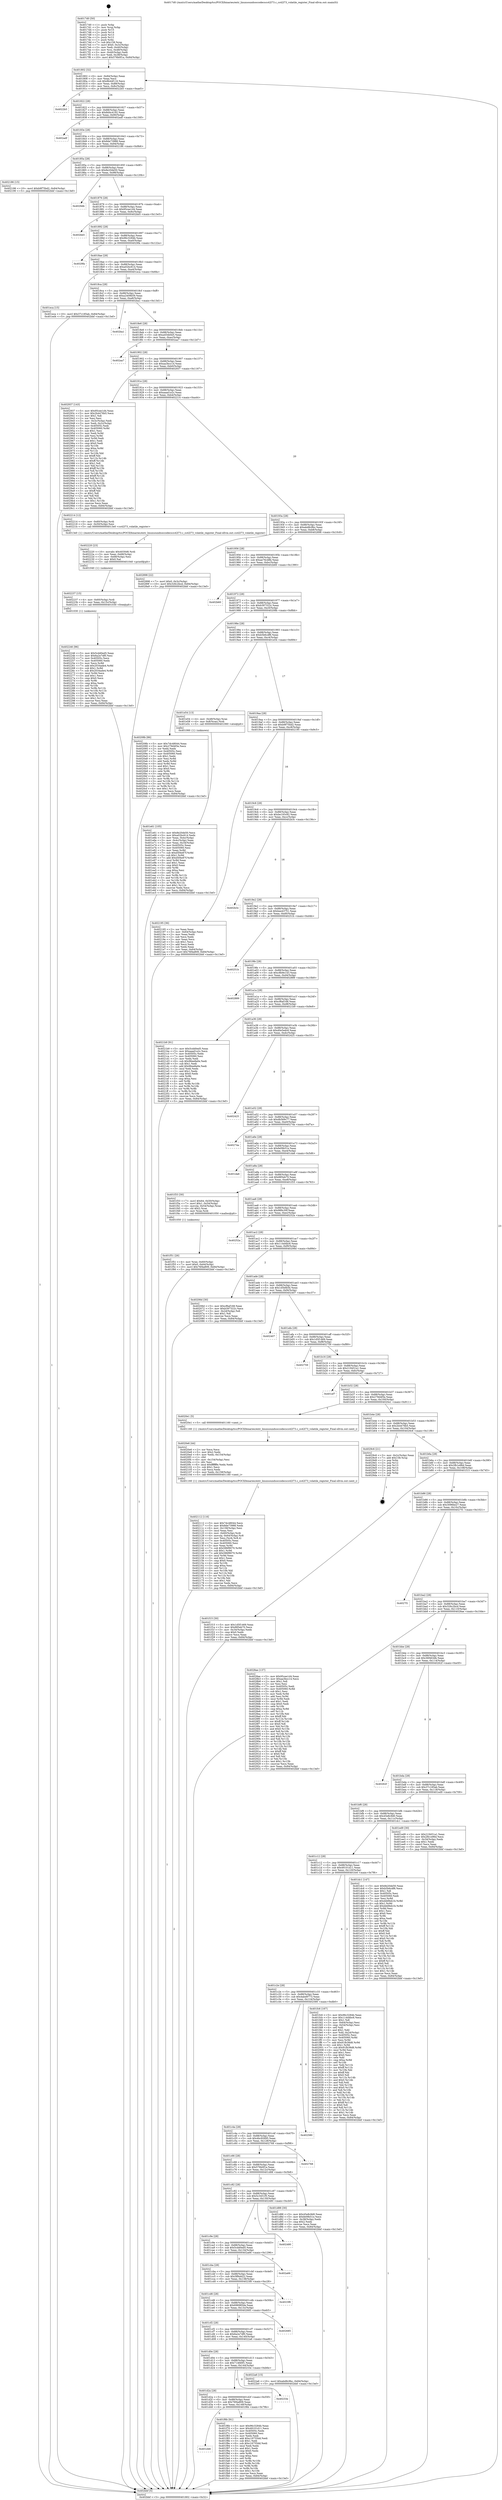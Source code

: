 digraph "0x4017d0" {
  label = "0x4017d0 (/mnt/c/Users/mathe/Desktop/tcc/POCII/binaries/extr_linuxsoundsoccodecscs42l73.c_cs42l73_volatile_register_Final-ollvm.out::main(0))"
  labelloc = "t"
  node[shape=record]

  Entry [label="",width=0.3,height=0.3,shape=circle,fillcolor=black,style=filled]
  "0x401802" [label="{
     0x401802 [32]\l
     | [instrs]\l
     &nbsp;&nbsp;0x401802 \<+6\>: mov -0x84(%rbp),%eax\l
     &nbsp;&nbsp;0x401808 \<+2\>: mov %eax,%ecx\l
     &nbsp;&nbsp;0x40180a \<+6\>: sub $0x8b44f116,%ecx\l
     &nbsp;&nbsp;0x401810 \<+6\>: mov %eax,-0x88(%rbp)\l
     &nbsp;&nbsp;0x401816 \<+6\>: mov %ecx,-0x8c(%rbp)\l
     &nbsp;&nbsp;0x40181c \<+6\>: je 00000000004022b5 \<main+0xae5\>\l
  }"]
  "0x4022b5" [label="{
     0x4022b5\l
  }", style=dashed]
  "0x401822" [label="{
     0x401822 [28]\l
     | [instrs]\l
     &nbsp;&nbsp;0x401822 \<+5\>: jmp 0000000000401827 \<main+0x57\>\l
     &nbsp;&nbsp;0x401827 \<+6\>: mov -0x88(%rbp),%eax\l
     &nbsp;&nbsp;0x40182d \<+5\>: sub $0x8d4c4192,%eax\l
     &nbsp;&nbsp;0x401832 \<+6\>: mov %eax,-0x90(%rbp)\l
     &nbsp;&nbsp;0x401838 \<+6\>: je 0000000000402adf \<main+0x130f\>\l
  }"]
  Exit [label="",width=0.3,height=0.3,shape=circle,fillcolor=black,style=filled,peripheries=2]
  "0x402adf" [label="{
     0x402adf\l
  }", style=dashed]
  "0x40183e" [label="{
     0x40183e [28]\l
     | [instrs]\l
     &nbsp;&nbsp;0x40183e \<+5\>: jmp 0000000000401843 \<main+0x73\>\l
     &nbsp;&nbsp;0x401843 \<+6\>: mov -0x88(%rbp),%eax\l
     &nbsp;&nbsp;0x401849 \<+5\>: sub $0x8de73988,%eax\l
     &nbsp;&nbsp;0x40184e \<+6\>: mov %eax,-0x94(%rbp)\l
     &nbsp;&nbsp;0x401854 \<+6\>: je 0000000000402186 \<main+0x9b6\>\l
  }"]
  "0x402246" [label="{
     0x402246 [96]\l
     | [instrs]\l
     &nbsp;&nbsp;0x402246 \<+5\>: mov $0x5cdd0ed5,%eax\l
     &nbsp;&nbsp;0x40224b \<+5\>: mov $0x6a2e7df0,%esi\l
     &nbsp;&nbsp;0x402250 \<+7\>: mov 0x40505c,%ecx\l
     &nbsp;&nbsp;0x402257 \<+7\>: mov 0x405060,%edx\l
     &nbsp;&nbsp;0x40225e \<+3\>: mov %ecx,%r8d\l
     &nbsp;&nbsp;0x402261 \<+7\>: add $0x2034ade4,%r8d\l
     &nbsp;&nbsp;0x402268 \<+4\>: sub $0x1,%r8d\l
     &nbsp;&nbsp;0x40226c \<+7\>: sub $0x2034ade4,%r8d\l
     &nbsp;&nbsp;0x402273 \<+4\>: imul %r8d,%ecx\l
     &nbsp;&nbsp;0x402277 \<+3\>: and $0x1,%ecx\l
     &nbsp;&nbsp;0x40227a \<+3\>: cmp $0x0,%ecx\l
     &nbsp;&nbsp;0x40227d \<+4\>: sete %r9b\l
     &nbsp;&nbsp;0x402281 \<+3\>: cmp $0xa,%edx\l
     &nbsp;&nbsp;0x402284 \<+4\>: setl %r10b\l
     &nbsp;&nbsp;0x402288 \<+3\>: mov %r9b,%r11b\l
     &nbsp;&nbsp;0x40228b \<+3\>: and %r10b,%r11b\l
     &nbsp;&nbsp;0x40228e \<+3\>: xor %r10b,%r9b\l
     &nbsp;&nbsp;0x402291 \<+3\>: or %r9b,%r11b\l
     &nbsp;&nbsp;0x402294 \<+4\>: test $0x1,%r11b\l
     &nbsp;&nbsp;0x402298 \<+3\>: cmovne %esi,%eax\l
     &nbsp;&nbsp;0x40229b \<+6\>: mov %eax,-0x84(%rbp)\l
     &nbsp;&nbsp;0x4022a1 \<+5\>: jmp 0000000000402bbf \<main+0x13ef\>\l
  }"]
  "0x402186" [label="{
     0x402186 [15]\l
     | [instrs]\l
     &nbsp;&nbsp;0x402186 \<+10\>: movl $0xb9f75bd2,-0x84(%rbp)\l
     &nbsp;&nbsp;0x402190 \<+5\>: jmp 0000000000402bbf \<main+0x13ef\>\l
  }"]
  "0x40185a" [label="{
     0x40185a [28]\l
     | [instrs]\l
     &nbsp;&nbsp;0x40185a \<+5\>: jmp 000000000040185f \<main+0x8f\>\l
     &nbsp;&nbsp;0x40185f \<+6\>: mov -0x88(%rbp),%eax\l
     &nbsp;&nbsp;0x401865 \<+5\>: sub $0x8e20de50,%eax\l
     &nbsp;&nbsp;0x40186a \<+6\>: mov %eax,-0x98(%rbp)\l
     &nbsp;&nbsp;0x401870 \<+6\>: je 00000000004029db \<main+0x120b\>\l
  }"]
  "0x402237" [label="{
     0x402237 [15]\l
     | [instrs]\l
     &nbsp;&nbsp;0x402237 \<+4\>: mov -0x60(%rbp),%rdi\l
     &nbsp;&nbsp;0x40223b \<+6\>: mov %eax,-0x15c(%rbp)\l
     &nbsp;&nbsp;0x402241 \<+5\>: call 0000000000401030 \<free@plt\>\l
     | [calls]\l
     &nbsp;&nbsp;0x401030 \{1\} (unknown)\l
  }"]
  "0x4029db" [label="{
     0x4029db\l
  }", style=dashed]
  "0x401876" [label="{
     0x401876 [28]\l
     | [instrs]\l
     &nbsp;&nbsp;0x401876 \<+5\>: jmp 000000000040187b \<main+0xab\>\l
     &nbsp;&nbsp;0x40187b \<+6\>: mov -0x88(%rbp),%eax\l
     &nbsp;&nbsp;0x401881 \<+5\>: sub $0x95cee1d4,%eax\l
     &nbsp;&nbsp;0x401886 \<+6\>: mov %eax,-0x9c(%rbp)\l
     &nbsp;&nbsp;0x40188c \<+6\>: je 0000000000402bb5 \<main+0x13e5\>\l
  }"]
  "0x402220" [label="{
     0x402220 [23]\l
     | [instrs]\l
     &nbsp;&nbsp;0x402220 \<+10\>: movabs $0x4030d6,%rdi\l
     &nbsp;&nbsp;0x40222a \<+3\>: mov %eax,-0x68(%rbp)\l
     &nbsp;&nbsp;0x40222d \<+3\>: mov -0x68(%rbp),%esi\l
     &nbsp;&nbsp;0x402230 \<+2\>: mov $0x0,%al\l
     &nbsp;&nbsp;0x402232 \<+5\>: call 0000000000401040 \<printf@plt\>\l
     | [calls]\l
     &nbsp;&nbsp;0x401040 \{1\} (unknown)\l
  }"]
  "0x402bb5" [label="{
     0x402bb5\l
  }", style=dashed]
  "0x401892" [label="{
     0x401892 [28]\l
     | [instrs]\l
     &nbsp;&nbsp;0x401892 \<+5\>: jmp 0000000000401897 \<main+0xc7\>\l
     &nbsp;&nbsp;0x401897 \<+6\>: mov -0x88(%rbp),%eax\l
     &nbsp;&nbsp;0x40189d \<+5\>: sub $0x96c3284b,%eax\l
     &nbsp;&nbsp;0x4018a2 \<+6\>: mov %eax,-0xa0(%rbp)\l
     &nbsp;&nbsp;0x4018a8 \<+6\>: je 00000000004029fa \<main+0x122a\>\l
  }"]
  "0x402112" [label="{
     0x402112 [116]\l
     | [instrs]\l
     &nbsp;&nbsp;0x402112 \<+5\>: mov $0x7dc48044,%ecx\l
     &nbsp;&nbsp;0x402117 \<+5\>: mov $0x8de73988,%edx\l
     &nbsp;&nbsp;0x40211c \<+6\>: mov -0x158(%rbp),%esi\l
     &nbsp;&nbsp;0x402122 \<+3\>: imul %eax,%esi\l
     &nbsp;&nbsp;0x402125 \<+4\>: mov -0x60(%rbp),%rdi\l
     &nbsp;&nbsp;0x402129 \<+4\>: movslq -0x64(%rbp),%r8\l
     &nbsp;&nbsp;0x40212d \<+4\>: mov %esi,(%rdi,%r8,4)\l
     &nbsp;&nbsp;0x402131 \<+7\>: mov 0x40505c,%eax\l
     &nbsp;&nbsp;0x402138 \<+7\>: mov 0x405060,%esi\l
     &nbsp;&nbsp;0x40213f \<+3\>: mov %eax,%r9d\l
     &nbsp;&nbsp;0x402142 \<+7\>: sub $0x586f9070,%r9d\l
     &nbsp;&nbsp;0x402149 \<+4\>: sub $0x1,%r9d\l
     &nbsp;&nbsp;0x40214d \<+7\>: add $0x586f9070,%r9d\l
     &nbsp;&nbsp;0x402154 \<+4\>: imul %r9d,%eax\l
     &nbsp;&nbsp;0x402158 \<+3\>: and $0x1,%eax\l
     &nbsp;&nbsp;0x40215b \<+3\>: cmp $0x0,%eax\l
     &nbsp;&nbsp;0x40215e \<+4\>: sete %r10b\l
     &nbsp;&nbsp;0x402162 \<+3\>: cmp $0xa,%esi\l
     &nbsp;&nbsp;0x402165 \<+4\>: setl %r11b\l
     &nbsp;&nbsp;0x402169 \<+3\>: mov %r10b,%bl\l
     &nbsp;&nbsp;0x40216c \<+3\>: and %r11b,%bl\l
     &nbsp;&nbsp;0x40216f \<+3\>: xor %r11b,%r10b\l
     &nbsp;&nbsp;0x402172 \<+3\>: or %r10b,%bl\l
     &nbsp;&nbsp;0x402175 \<+3\>: test $0x1,%bl\l
     &nbsp;&nbsp;0x402178 \<+3\>: cmovne %edx,%ecx\l
     &nbsp;&nbsp;0x40217b \<+6\>: mov %ecx,-0x84(%rbp)\l
     &nbsp;&nbsp;0x402181 \<+5\>: jmp 0000000000402bbf \<main+0x13ef\>\l
  }"]
  "0x4029fa" [label="{
     0x4029fa\l
  }", style=dashed]
  "0x4018ae" [label="{
     0x4018ae [28]\l
     | [instrs]\l
     &nbsp;&nbsp;0x4018ae \<+5\>: jmp 00000000004018b3 \<main+0xe3\>\l
     &nbsp;&nbsp;0x4018b3 \<+6\>: mov -0x88(%rbp),%eax\l
     &nbsp;&nbsp;0x4018b9 \<+5\>: sub $0xa02bc614,%eax\l
     &nbsp;&nbsp;0x4018be \<+6\>: mov %eax,-0xa4(%rbp)\l
     &nbsp;&nbsp;0x4018c4 \<+6\>: je 0000000000401eca \<main+0x6fa\>\l
  }"]
  "0x4020e6" [label="{
     0x4020e6 [44]\l
     | [instrs]\l
     &nbsp;&nbsp;0x4020e6 \<+2\>: xor %ecx,%ecx\l
     &nbsp;&nbsp;0x4020e8 \<+5\>: mov $0x2,%edx\l
     &nbsp;&nbsp;0x4020ed \<+6\>: mov %edx,-0x154(%rbp)\l
     &nbsp;&nbsp;0x4020f3 \<+1\>: cltd\l
     &nbsp;&nbsp;0x4020f4 \<+6\>: mov -0x154(%rbp),%esi\l
     &nbsp;&nbsp;0x4020fa \<+2\>: idiv %esi\l
     &nbsp;&nbsp;0x4020fc \<+6\>: imul $0xfffffffe,%edx,%edx\l
     &nbsp;&nbsp;0x402102 \<+3\>: sub $0x1,%ecx\l
     &nbsp;&nbsp;0x402105 \<+2\>: sub %ecx,%edx\l
     &nbsp;&nbsp;0x402107 \<+6\>: mov %edx,-0x158(%rbp)\l
     &nbsp;&nbsp;0x40210d \<+5\>: call 0000000000401160 \<next_i\>\l
     | [calls]\l
     &nbsp;&nbsp;0x401160 \{1\} (/mnt/c/Users/mathe/Desktop/tcc/POCII/binaries/extr_linuxsoundsoccodecscs42l73.c_cs42l73_volatile_register_Final-ollvm.out::next_i)\l
  }"]
  "0x401eca" [label="{
     0x401eca [15]\l
     | [instrs]\l
     &nbsp;&nbsp;0x401eca \<+10\>: movl $0x37c185ab,-0x84(%rbp)\l
     &nbsp;&nbsp;0x401ed4 \<+5\>: jmp 0000000000402bbf \<main+0x13ef\>\l
  }"]
  "0x4018ca" [label="{
     0x4018ca [28]\l
     | [instrs]\l
     &nbsp;&nbsp;0x4018ca \<+5\>: jmp 00000000004018cf \<main+0xff\>\l
     &nbsp;&nbsp;0x4018cf \<+6\>: mov -0x88(%rbp),%eax\l
     &nbsp;&nbsp;0x4018d5 \<+5\>: sub $0xa2409b59,%eax\l
     &nbsp;&nbsp;0x4018da \<+6\>: mov %eax,-0xa8(%rbp)\l
     &nbsp;&nbsp;0x4018e0 \<+6\>: je 0000000000402ba1 \<main+0x13d1\>\l
  }"]
  "0x401d46" [label="{
     0x401d46\l
  }", style=dashed]
  "0x402ba1" [label="{
     0x402ba1\l
  }", style=dashed]
  "0x4018e6" [label="{
     0x4018e6 [28]\l
     | [instrs]\l
     &nbsp;&nbsp;0x4018e6 \<+5\>: jmp 00000000004018eb \<main+0x11b\>\l
     &nbsp;&nbsp;0x4018eb \<+6\>: mov -0x88(%rbp),%eax\l
     &nbsp;&nbsp;0x4018f1 \<+5\>: sub $0xa454b0e5,%eax\l
     &nbsp;&nbsp;0x4018f6 \<+6\>: mov %eax,-0xac(%rbp)\l
     &nbsp;&nbsp;0x4018fc \<+6\>: je 0000000000402aa7 \<main+0x12d7\>\l
  }"]
  "0x401f6b" [label="{
     0x401f6b [91]\l
     | [instrs]\l
     &nbsp;&nbsp;0x401f6b \<+5\>: mov $0x96c3284b,%eax\l
     &nbsp;&nbsp;0x401f70 \<+5\>: mov $0x49101d11,%ecx\l
     &nbsp;&nbsp;0x401f75 \<+7\>: mov 0x40505c,%edx\l
     &nbsp;&nbsp;0x401f7c \<+7\>: mov 0x405060,%esi\l
     &nbsp;&nbsp;0x401f83 \<+2\>: mov %edx,%edi\l
     &nbsp;&nbsp;0x401f85 \<+6\>: add $0xc16755dd,%edi\l
     &nbsp;&nbsp;0x401f8b \<+3\>: sub $0x1,%edi\l
     &nbsp;&nbsp;0x401f8e \<+6\>: sub $0xc16755dd,%edi\l
     &nbsp;&nbsp;0x401f94 \<+3\>: imul %edi,%edx\l
     &nbsp;&nbsp;0x401f97 \<+3\>: and $0x1,%edx\l
     &nbsp;&nbsp;0x401f9a \<+3\>: cmp $0x0,%edx\l
     &nbsp;&nbsp;0x401f9d \<+4\>: sete %r8b\l
     &nbsp;&nbsp;0x401fa1 \<+3\>: cmp $0xa,%esi\l
     &nbsp;&nbsp;0x401fa4 \<+4\>: setl %r9b\l
     &nbsp;&nbsp;0x401fa8 \<+3\>: mov %r8b,%r10b\l
     &nbsp;&nbsp;0x401fab \<+3\>: and %r9b,%r10b\l
     &nbsp;&nbsp;0x401fae \<+3\>: xor %r9b,%r8b\l
     &nbsp;&nbsp;0x401fb1 \<+3\>: or %r8b,%r10b\l
     &nbsp;&nbsp;0x401fb4 \<+4\>: test $0x1,%r10b\l
     &nbsp;&nbsp;0x401fb8 \<+3\>: cmovne %ecx,%eax\l
     &nbsp;&nbsp;0x401fbb \<+6\>: mov %eax,-0x84(%rbp)\l
     &nbsp;&nbsp;0x401fc1 \<+5\>: jmp 0000000000402bbf \<main+0x13ef\>\l
  }"]
  "0x402aa7" [label="{
     0x402aa7\l
  }", style=dashed]
  "0x401902" [label="{
     0x401902 [28]\l
     | [instrs]\l
     &nbsp;&nbsp;0x401902 \<+5\>: jmp 0000000000401907 \<main+0x137\>\l
     &nbsp;&nbsp;0x401907 \<+6\>: mov -0x88(%rbp),%eax\l
     &nbsp;&nbsp;0x40190d \<+5\>: sub $0xaa3bcc14,%eax\l
     &nbsp;&nbsp;0x401912 \<+6\>: mov %eax,-0xb0(%rbp)\l
     &nbsp;&nbsp;0x401918 \<+6\>: je 0000000000402937 \<main+0x1167\>\l
  }"]
  "0x401d2a" [label="{
     0x401d2a [28]\l
     | [instrs]\l
     &nbsp;&nbsp;0x401d2a \<+5\>: jmp 0000000000401d2f \<main+0x55f\>\l
     &nbsp;&nbsp;0x401d2f \<+6\>: mov -0x88(%rbp),%eax\l
     &nbsp;&nbsp;0x401d35 \<+5\>: sub $0x76f4a809,%eax\l
     &nbsp;&nbsp;0x401d3a \<+6\>: mov %eax,-0x148(%rbp)\l
     &nbsp;&nbsp;0x401d40 \<+6\>: je 0000000000401f6b \<main+0x79b\>\l
  }"]
  "0x402937" [label="{
     0x402937 [143]\l
     | [instrs]\l
     &nbsp;&nbsp;0x402937 \<+5\>: mov $0x95cee1d4,%eax\l
     &nbsp;&nbsp;0x40293c \<+5\>: mov $0x2b4476b5,%ecx\l
     &nbsp;&nbsp;0x402941 \<+2\>: mov $0x1,%dl\l
     &nbsp;&nbsp;0x402943 \<+2\>: xor %esi,%esi\l
     &nbsp;&nbsp;0x402945 \<+3\>: mov -0x3c(%rbp),%edi\l
     &nbsp;&nbsp;0x402948 \<+3\>: mov %edi,-0x2c(%rbp)\l
     &nbsp;&nbsp;0x40294b \<+7\>: mov 0x40505c,%edi\l
     &nbsp;&nbsp;0x402952 \<+8\>: mov 0x405060,%r8d\l
     &nbsp;&nbsp;0x40295a \<+3\>: sub $0x1,%esi\l
     &nbsp;&nbsp;0x40295d \<+3\>: mov %edi,%r9d\l
     &nbsp;&nbsp;0x402960 \<+3\>: add %esi,%r9d\l
     &nbsp;&nbsp;0x402963 \<+4\>: imul %r9d,%edi\l
     &nbsp;&nbsp;0x402967 \<+3\>: and $0x1,%edi\l
     &nbsp;&nbsp;0x40296a \<+3\>: cmp $0x0,%edi\l
     &nbsp;&nbsp;0x40296d \<+4\>: sete %r10b\l
     &nbsp;&nbsp;0x402971 \<+4\>: cmp $0xa,%r8d\l
     &nbsp;&nbsp;0x402975 \<+4\>: setl %r11b\l
     &nbsp;&nbsp;0x402979 \<+3\>: mov %r10b,%bl\l
     &nbsp;&nbsp;0x40297c \<+3\>: xor $0xff,%bl\l
     &nbsp;&nbsp;0x40297f \<+3\>: mov %r11b,%r14b\l
     &nbsp;&nbsp;0x402982 \<+4\>: xor $0xff,%r14b\l
     &nbsp;&nbsp;0x402986 \<+3\>: xor $0x1,%dl\l
     &nbsp;&nbsp;0x402989 \<+3\>: mov %bl,%r15b\l
     &nbsp;&nbsp;0x40298c \<+4\>: and $0xff,%r15b\l
     &nbsp;&nbsp;0x402990 \<+3\>: and %dl,%r10b\l
     &nbsp;&nbsp;0x402993 \<+3\>: mov %r14b,%r12b\l
     &nbsp;&nbsp;0x402996 \<+4\>: and $0xff,%r12b\l
     &nbsp;&nbsp;0x40299a \<+3\>: and %dl,%r11b\l
     &nbsp;&nbsp;0x40299d \<+3\>: or %r10b,%r15b\l
     &nbsp;&nbsp;0x4029a0 \<+3\>: or %r11b,%r12b\l
     &nbsp;&nbsp;0x4029a3 \<+3\>: xor %r12b,%r15b\l
     &nbsp;&nbsp;0x4029a6 \<+3\>: or %r14b,%bl\l
     &nbsp;&nbsp;0x4029a9 \<+3\>: xor $0xff,%bl\l
     &nbsp;&nbsp;0x4029ac \<+3\>: or $0x1,%dl\l
     &nbsp;&nbsp;0x4029af \<+2\>: and %dl,%bl\l
     &nbsp;&nbsp;0x4029b1 \<+3\>: or %bl,%r15b\l
     &nbsp;&nbsp;0x4029b4 \<+4\>: test $0x1,%r15b\l
     &nbsp;&nbsp;0x4029b8 \<+3\>: cmovne %ecx,%eax\l
     &nbsp;&nbsp;0x4029bb \<+6\>: mov %eax,-0x84(%rbp)\l
     &nbsp;&nbsp;0x4029c1 \<+5\>: jmp 0000000000402bbf \<main+0x13ef\>\l
  }"]
  "0x40191e" [label="{
     0x40191e [28]\l
     | [instrs]\l
     &nbsp;&nbsp;0x40191e \<+5\>: jmp 0000000000401923 \<main+0x153\>\l
     &nbsp;&nbsp;0x401923 \<+6\>: mov -0x88(%rbp),%eax\l
     &nbsp;&nbsp;0x401929 \<+5\>: sub $0xaaad1e2c,%eax\l
     &nbsp;&nbsp;0x40192e \<+6\>: mov %eax,-0xb4(%rbp)\l
     &nbsp;&nbsp;0x401934 \<+6\>: je 0000000000402214 \<main+0xa44\>\l
  }"]
  "0x40233e" [label="{
     0x40233e\l
  }", style=dashed]
  "0x402214" [label="{
     0x402214 [12]\l
     | [instrs]\l
     &nbsp;&nbsp;0x402214 \<+4\>: mov -0x60(%rbp),%rdi\l
     &nbsp;&nbsp;0x402218 \<+3\>: mov -0x50(%rbp),%esi\l
     &nbsp;&nbsp;0x40221b \<+5\>: call 00000000004013e0 \<cs42l73_volatile_register\>\l
     | [calls]\l
     &nbsp;&nbsp;0x4013e0 \{1\} (/mnt/c/Users/mathe/Desktop/tcc/POCII/binaries/extr_linuxsoundsoccodecscs42l73.c_cs42l73_volatile_register_Final-ollvm.out::cs42l73_volatile_register)\l
  }"]
  "0x40193a" [label="{
     0x40193a [28]\l
     | [instrs]\l
     &nbsp;&nbsp;0x40193a \<+5\>: jmp 000000000040193f \<main+0x16f\>\l
     &nbsp;&nbsp;0x40193f \<+6\>: mov -0x88(%rbp),%eax\l
     &nbsp;&nbsp;0x401945 \<+5\>: sub $0xabd8c9bc,%eax\l
     &nbsp;&nbsp;0x40194a \<+6\>: mov %eax,-0xb8(%rbp)\l
     &nbsp;&nbsp;0x401950 \<+6\>: je 0000000000402898 \<main+0x10c8\>\l
  }"]
  "0x401d0e" [label="{
     0x401d0e [28]\l
     | [instrs]\l
     &nbsp;&nbsp;0x401d0e \<+5\>: jmp 0000000000401d13 \<main+0x543\>\l
     &nbsp;&nbsp;0x401d13 \<+6\>: mov -0x88(%rbp),%eax\l
     &nbsp;&nbsp;0x401d19 \<+5\>: sub $0x714fd0f1,%eax\l
     &nbsp;&nbsp;0x401d1e \<+6\>: mov %eax,-0x144(%rbp)\l
     &nbsp;&nbsp;0x401d24 \<+6\>: je 000000000040233e \<main+0xb6e\>\l
  }"]
  "0x402898" [label="{
     0x402898 [22]\l
     | [instrs]\l
     &nbsp;&nbsp;0x402898 \<+7\>: movl $0x0,-0x3c(%rbp)\l
     &nbsp;&nbsp;0x40289f \<+10\>: movl $0x326c2bcd,-0x84(%rbp)\l
     &nbsp;&nbsp;0x4028a9 \<+5\>: jmp 0000000000402bbf \<main+0x13ef\>\l
  }"]
  "0x401956" [label="{
     0x401956 [28]\l
     | [instrs]\l
     &nbsp;&nbsp;0x401956 \<+5\>: jmp 000000000040195b \<main+0x18b\>\l
     &nbsp;&nbsp;0x40195b \<+6\>: mov -0x88(%rbp),%eax\l
     &nbsp;&nbsp;0x401961 \<+5\>: sub $0xae76c48b,%eax\l
     &nbsp;&nbsp;0x401966 \<+6\>: mov %eax,-0xbc(%rbp)\l
     &nbsp;&nbsp;0x40196c \<+6\>: je 0000000000402b60 \<main+0x1390\>\l
  }"]
  "0x4022a6" [label="{
     0x4022a6 [15]\l
     | [instrs]\l
     &nbsp;&nbsp;0x4022a6 \<+10\>: movl $0xabd8c9bc,-0x84(%rbp)\l
     &nbsp;&nbsp;0x4022b0 \<+5\>: jmp 0000000000402bbf \<main+0x13ef\>\l
  }"]
  "0x402b60" [label="{
     0x402b60\l
  }", style=dashed]
  "0x401972" [label="{
     0x401972 [28]\l
     | [instrs]\l
     &nbsp;&nbsp;0x401972 \<+5\>: jmp 0000000000401977 \<main+0x1a7\>\l
     &nbsp;&nbsp;0x401977 \<+6\>: mov -0x88(%rbp),%eax\l
     &nbsp;&nbsp;0x40197d \<+5\>: sub $0xb397322c,%eax\l
     &nbsp;&nbsp;0x401982 \<+6\>: mov %eax,-0xc0(%rbp)\l
     &nbsp;&nbsp;0x401988 \<+6\>: je 000000000040208b \<main+0x8bb\>\l
  }"]
  "0x401cf2" [label="{
     0x401cf2 [28]\l
     | [instrs]\l
     &nbsp;&nbsp;0x401cf2 \<+5\>: jmp 0000000000401cf7 \<main+0x527\>\l
     &nbsp;&nbsp;0x401cf7 \<+6\>: mov -0x88(%rbp),%eax\l
     &nbsp;&nbsp;0x401cfd \<+5\>: sub $0x6a2e7df0,%eax\l
     &nbsp;&nbsp;0x401d02 \<+6\>: mov %eax,-0x140(%rbp)\l
     &nbsp;&nbsp;0x401d08 \<+6\>: je 00000000004022a6 \<main+0xad6\>\l
  }"]
  "0x40208b" [label="{
     0x40208b [86]\l
     | [instrs]\l
     &nbsp;&nbsp;0x40208b \<+5\>: mov $0x7dc48044,%eax\l
     &nbsp;&nbsp;0x402090 \<+5\>: mov $0x279d4f3e,%ecx\l
     &nbsp;&nbsp;0x402095 \<+2\>: xor %edx,%edx\l
     &nbsp;&nbsp;0x402097 \<+7\>: mov 0x40505c,%esi\l
     &nbsp;&nbsp;0x40209e \<+7\>: mov 0x405060,%edi\l
     &nbsp;&nbsp;0x4020a5 \<+3\>: sub $0x1,%edx\l
     &nbsp;&nbsp;0x4020a8 \<+3\>: mov %esi,%r8d\l
     &nbsp;&nbsp;0x4020ab \<+3\>: add %edx,%r8d\l
     &nbsp;&nbsp;0x4020ae \<+4\>: imul %r8d,%esi\l
     &nbsp;&nbsp;0x4020b2 \<+3\>: and $0x1,%esi\l
     &nbsp;&nbsp;0x4020b5 \<+3\>: cmp $0x0,%esi\l
     &nbsp;&nbsp;0x4020b8 \<+4\>: sete %r9b\l
     &nbsp;&nbsp;0x4020bc \<+3\>: cmp $0xa,%edi\l
     &nbsp;&nbsp;0x4020bf \<+4\>: setl %r10b\l
     &nbsp;&nbsp;0x4020c3 \<+3\>: mov %r9b,%r11b\l
     &nbsp;&nbsp;0x4020c6 \<+3\>: and %r10b,%r11b\l
     &nbsp;&nbsp;0x4020c9 \<+3\>: xor %r10b,%r9b\l
     &nbsp;&nbsp;0x4020cc \<+3\>: or %r9b,%r11b\l
     &nbsp;&nbsp;0x4020cf \<+4\>: test $0x1,%r11b\l
     &nbsp;&nbsp;0x4020d3 \<+3\>: cmovne %ecx,%eax\l
     &nbsp;&nbsp;0x4020d6 \<+6\>: mov %eax,-0x84(%rbp)\l
     &nbsp;&nbsp;0x4020dc \<+5\>: jmp 0000000000402bbf \<main+0x13ef\>\l
  }"]
  "0x40198e" [label="{
     0x40198e [28]\l
     | [instrs]\l
     &nbsp;&nbsp;0x40198e \<+5\>: jmp 0000000000401993 \<main+0x1c3\>\l
     &nbsp;&nbsp;0x401993 \<+6\>: mov -0x88(%rbp),%eax\l
     &nbsp;&nbsp;0x401999 \<+5\>: sub $0xb5b6cdf6,%eax\l
     &nbsp;&nbsp;0x40199e \<+6\>: mov %eax,-0xc4(%rbp)\l
     &nbsp;&nbsp;0x4019a4 \<+6\>: je 0000000000401e54 \<main+0x684\>\l
  }"]
  "0x402685" [label="{
     0x402685\l
  }", style=dashed]
  "0x401e54" [label="{
     0x401e54 [13]\l
     | [instrs]\l
     &nbsp;&nbsp;0x401e54 \<+4\>: mov -0x48(%rbp),%rax\l
     &nbsp;&nbsp;0x401e58 \<+4\>: mov 0x8(%rax),%rdi\l
     &nbsp;&nbsp;0x401e5c \<+5\>: call 0000000000401060 \<atoi@plt\>\l
     | [calls]\l
     &nbsp;&nbsp;0x401060 \{1\} (unknown)\l
  }"]
  "0x4019aa" [label="{
     0x4019aa [28]\l
     | [instrs]\l
     &nbsp;&nbsp;0x4019aa \<+5\>: jmp 00000000004019af \<main+0x1df\>\l
     &nbsp;&nbsp;0x4019af \<+6\>: mov -0x88(%rbp),%eax\l
     &nbsp;&nbsp;0x4019b5 \<+5\>: sub $0xb9f75bd2,%eax\l
     &nbsp;&nbsp;0x4019ba \<+6\>: mov %eax,-0xc8(%rbp)\l
     &nbsp;&nbsp;0x4019c0 \<+6\>: je 0000000000402195 \<main+0x9c5\>\l
  }"]
  "0x401cd6" [label="{
     0x401cd6 [28]\l
     | [instrs]\l
     &nbsp;&nbsp;0x401cd6 \<+5\>: jmp 0000000000401cdb \<main+0x50b\>\l
     &nbsp;&nbsp;0x401cdb \<+6\>: mov -0x88(%rbp),%eax\l
     &nbsp;&nbsp;0x401ce1 \<+5\>: sub $0x696985da,%eax\l
     &nbsp;&nbsp;0x401ce6 \<+6\>: mov %eax,-0x13c(%rbp)\l
     &nbsp;&nbsp;0x401cec \<+6\>: je 0000000000402685 \<main+0xeb5\>\l
  }"]
  "0x402195" [label="{
     0x402195 [36]\l
     | [instrs]\l
     &nbsp;&nbsp;0x402195 \<+2\>: xor %eax,%eax\l
     &nbsp;&nbsp;0x402197 \<+3\>: mov -0x64(%rbp),%ecx\l
     &nbsp;&nbsp;0x40219a \<+2\>: mov %eax,%edx\l
     &nbsp;&nbsp;0x40219c \<+2\>: sub %ecx,%edx\l
     &nbsp;&nbsp;0x40219e \<+2\>: mov %eax,%ecx\l
     &nbsp;&nbsp;0x4021a0 \<+3\>: sub $0x1,%ecx\l
     &nbsp;&nbsp;0x4021a3 \<+2\>: add %ecx,%edx\l
     &nbsp;&nbsp;0x4021a5 \<+2\>: sub %edx,%eax\l
     &nbsp;&nbsp;0x4021a7 \<+3\>: mov %eax,-0x64(%rbp)\l
     &nbsp;&nbsp;0x4021aa \<+10\>: movl $0x76f4a809,-0x84(%rbp)\l
     &nbsp;&nbsp;0x4021b4 \<+5\>: jmp 0000000000402bbf \<main+0x13ef\>\l
  }"]
  "0x4019c6" [label="{
     0x4019c6 [28]\l
     | [instrs]\l
     &nbsp;&nbsp;0x4019c6 \<+5\>: jmp 00000000004019cb \<main+0x1fb\>\l
     &nbsp;&nbsp;0x4019cb \<+6\>: mov -0x88(%rbp),%eax\l
     &nbsp;&nbsp;0x4019d1 \<+5\>: sub $0xbe193c82,%eax\l
     &nbsp;&nbsp;0x4019d6 \<+6\>: mov %eax,-0xcc(%rbp)\l
     &nbsp;&nbsp;0x4019dc \<+6\>: je 0000000000402b3c \<main+0x136c\>\l
  }"]
  "0x4023f8" [label="{
     0x4023f8\l
  }", style=dashed]
  "0x402b3c" [label="{
     0x402b3c\l
  }", style=dashed]
  "0x4019e2" [label="{
     0x4019e2 [28]\l
     | [instrs]\l
     &nbsp;&nbsp;0x4019e2 \<+5\>: jmp 00000000004019e7 \<main+0x217\>\l
     &nbsp;&nbsp;0x4019e7 \<+6\>: mov -0x88(%rbp),%eax\l
     &nbsp;&nbsp;0x4019ed \<+5\>: sub $0xbee43751,%eax\l
     &nbsp;&nbsp;0x4019f2 \<+6\>: mov %eax,-0xd0(%rbp)\l
     &nbsp;&nbsp;0x4019f8 \<+6\>: je 000000000040251b \<main+0xd4b\>\l
  }"]
  "0x401cba" [label="{
     0x401cba [28]\l
     | [instrs]\l
     &nbsp;&nbsp;0x401cba \<+5\>: jmp 0000000000401cbf \<main+0x4ef\>\l
     &nbsp;&nbsp;0x401cbf \<+6\>: mov -0x88(%rbp),%eax\l
     &nbsp;&nbsp;0x401cc5 \<+5\>: sub $0x5ff4dd22,%eax\l
     &nbsp;&nbsp;0x401cca \<+6\>: mov %eax,-0x138(%rbp)\l
     &nbsp;&nbsp;0x401cd0 \<+6\>: je 00000000004023f8 \<main+0xc28\>\l
  }"]
  "0x40251b" [label="{
     0x40251b\l
  }", style=dashed]
  "0x4019fe" [label="{
     0x4019fe [28]\l
     | [instrs]\l
     &nbsp;&nbsp;0x4019fe \<+5\>: jmp 0000000000401a03 \<main+0x233\>\l
     &nbsp;&nbsp;0x401a03 \<+6\>: mov -0x88(%rbp),%eax\l
     &nbsp;&nbsp;0x401a09 \<+5\>: sub $0xc8b9e143,%eax\l
     &nbsp;&nbsp;0x401a0e \<+6\>: mov %eax,-0xd4(%rbp)\l
     &nbsp;&nbsp;0x401a14 \<+6\>: je 0000000000402889 \<main+0x10b9\>\l
  }"]
  "0x402a66" [label="{
     0x402a66\l
  }", style=dashed]
  "0x402889" [label="{
     0x402889\l
  }", style=dashed]
  "0x401a1a" [label="{
     0x401a1a [28]\l
     | [instrs]\l
     &nbsp;&nbsp;0x401a1a \<+5\>: jmp 0000000000401a1f \<main+0x24f\>\l
     &nbsp;&nbsp;0x401a1f \<+6\>: mov -0x88(%rbp),%eax\l
     &nbsp;&nbsp;0x401a25 \<+5\>: sub $0xcf6af168,%eax\l
     &nbsp;&nbsp;0x401a2a \<+6\>: mov %eax,-0xd8(%rbp)\l
     &nbsp;&nbsp;0x401a30 \<+6\>: je 00000000004021b9 \<main+0x9e9\>\l
  }"]
  "0x401c9e" [label="{
     0x401c9e [28]\l
     | [instrs]\l
     &nbsp;&nbsp;0x401c9e \<+5\>: jmp 0000000000401ca3 \<main+0x4d3\>\l
     &nbsp;&nbsp;0x401ca3 \<+6\>: mov -0x88(%rbp),%eax\l
     &nbsp;&nbsp;0x401ca9 \<+5\>: sub $0x5cdd0ed5,%eax\l
     &nbsp;&nbsp;0x401cae \<+6\>: mov %eax,-0x134(%rbp)\l
     &nbsp;&nbsp;0x401cb4 \<+6\>: je 0000000000402a66 \<main+0x1296\>\l
  }"]
  "0x4021b9" [label="{
     0x4021b9 [91]\l
     | [instrs]\l
     &nbsp;&nbsp;0x4021b9 \<+5\>: mov $0x5cdd0ed5,%eax\l
     &nbsp;&nbsp;0x4021be \<+5\>: mov $0xaaad1e2c,%ecx\l
     &nbsp;&nbsp;0x4021c3 \<+7\>: mov 0x40505c,%edx\l
     &nbsp;&nbsp;0x4021ca \<+7\>: mov 0x405060,%esi\l
     &nbsp;&nbsp;0x4021d1 \<+2\>: mov %edx,%edi\l
     &nbsp;&nbsp;0x4021d3 \<+6\>: sub $0x96ee8a0e,%edi\l
     &nbsp;&nbsp;0x4021d9 \<+3\>: sub $0x1,%edi\l
     &nbsp;&nbsp;0x4021dc \<+6\>: add $0x96ee8a0e,%edi\l
     &nbsp;&nbsp;0x4021e2 \<+3\>: imul %edi,%edx\l
     &nbsp;&nbsp;0x4021e5 \<+3\>: and $0x1,%edx\l
     &nbsp;&nbsp;0x4021e8 \<+3\>: cmp $0x0,%edx\l
     &nbsp;&nbsp;0x4021eb \<+4\>: sete %r8b\l
     &nbsp;&nbsp;0x4021ef \<+3\>: cmp $0xa,%esi\l
     &nbsp;&nbsp;0x4021f2 \<+4\>: setl %r9b\l
     &nbsp;&nbsp;0x4021f6 \<+3\>: mov %r8b,%r10b\l
     &nbsp;&nbsp;0x4021f9 \<+3\>: and %r9b,%r10b\l
     &nbsp;&nbsp;0x4021fc \<+3\>: xor %r9b,%r8b\l
     &nbsp;&nbsp;0x4021ff \<+3\>: or %r8b,%r10b\l
     &nbsp;&nbsp;0x402202 \<+4\>: test $0x1,%r10b\l
     &nbsp;&nbsp;0x402206 \<+3\>: cmovne %ecx,%eax\l
     &nbsp;&nbsp;0x402209 \<+6\>: mov %eax,-0x84(%rbp)\l
     &nbsp;&nbsp;0x40220f \<+5\>: jmp 0000000000402bbf \<main+0x13ef\>\l
  }"]
  "0x401a36" [label="{
     0x401a36 [28]\l
     | [instrs]\l
     &nbsp;&nbsp;0x401a36 \<+5\>: jmp 0000000000401a3b \<main+0x26b\>\l
     &nbsp;&nbsp;0x401a3b \<+6\>: mov -0x88(%rbp),%eax\l
     &nbsp;&nbsp;0x401a41 \<+5\>: sub $0xd0e5edc6,%eax\l
     &nbsp;&nbsp;0x401a46 \<+6\>: mov %eax,-0xdc(%rbp)\l
     &nbsp;&nbsp;0x401a4c \<+6\>: je 0000000000402425 \<main+0xc55\>\l
  }"]
  "0x402480" [label="{
     0x402480\l
  }", style=dashed]
  "0x402425" [label="{
     0x402425\l
  }", style=dashed]
  "0x401a52" [label="{
     0x401a52 [28]\l
     | [instrs]\l
     &nbsp;&nbsp;0x401a52 \<+5\>: jmp 0000000000401a57 \<main+0x287\>\l
     &nbsp;&nbsp;0x401a57 \<+6\>: mov -0x88(%rbp),%eax\l
     &nbsp;&nbsp;0x401a5d \<+5\>: sub $0xdb569c77,%eax\l
     &nbsp;&nbsp;0x401a62 \<+6\>: mov %eax,-0xe0(%rbp)\l
     &nbsp;&nbsp;0x401a68 \<+6\>: je 000000000040274a \<main+0xf7a\>\l
  }"]
  "0x401f51" [label="{
     0x401f51 [26]\l
     | [instrs]\l
     &nbsp;&nbsp;0x401f51 \<+4\>: mov %rax,-0x60(%rbp)\l
     &nbsp;&nbsp;0x401f55 \<+7\>: movl $0x0,-0x64(%rbp)\l
     &nbsp;&nbsp;0x401f5c \<+10\>: movl $0x76f4a809,-0x84(%rbp)\l
     &nbsp;&nbsp;0x401f66 \<+5\>: jmp 0000000000402bbf \<main+0x13ef\>\l
  }"]
  "0x40274a" [label="{
     0x40274a\l
  }", style=dashed]
  "0x401a6e" [label="{
     0x401a6e [28]\l
     | [instrs]\l
     &nbsp;&nbsp;0x401a6e \<+5\>: jmp 0000000000401a73 \<main+0x2a3\>\l
     &nbsp;&nbsp;0x401a73 \<+6\>: mov -0x88(%rbp),%eax\l
     &nbsp;&nbsp;0x401a79 \<+5\>: sub $0xfe09b51e,%eax\l
     &nbsp;&nbsp;0x401a7e \<+6\>: mov %eax,-0xe4(%rbp)\l
     &nbsp;&nbsp;0x401a84 \<+6\>: je 0000000000401da6 \<main+0x5d6\>\l
  }"]
  "0x401e61" [label="{
     0x401e61 [105]\l
     | [instrs]\l
     &nbsp;&nbsp;0x401e61 \<+5\>: mov $0x8e20de50,%ecx\l
     &nbsp;&nbsp;0x401e66 \<+5\>: mov $0xa02bc614,%edx\l
     &nbsp;&nbsp;0x401e6b \<+3\>: mov %eax,-0x4c(%rbp)\l
     &nbsp;&nbsp;0x401e6e \<+3\>: mov -0x4c(%rbp),%eax\l
     &nbsp;&nbsp;0x401e71 \<+3\>: mov %eax,-0x34(%rbp)\l
     &nbsp;&nbsp;0x401e74 \<+7\>: mov 0x40505c,%eax\l
     &nbsp;&nbsp;0x401e7b \<+7\>: mov 0x405060,%esi\l
     &nbsp;&nbsp;0x401e82 \<+3\>: mov %eax,%r8d\l
     &nbsp;&nbsp;0x401e85 \<+7\>: sub $0xd5f4e87f,%r8d\l
     &nbsp;&nbsp;0x401e8c \<+4\>: sub $0x1,%r8d\l
     &nbsp;&nbsp;0x401e90 \<+7\>: add $0xd5f4e87f,%r8d\l
     &nbsp;&nbsp;0x401e97 \<+4\>: imul %r8d,%eax\l
     &nbsp;&nbsp;0x401e9b \<+3\>: and $0x1,%eax\l
     &nbsp;&nbsp;0x401e9e \<+3\>: cmp $0x0,%eax\l
     &nbsp;&nbsp;0x401ea1 \<+4\>: sete %r9b\l
     &nbsp;&nbsp;0x401ea5 \<+3\>: cmp $0xa,%esi\l
     &nbsp;&nbsp;0x401ea8 \<+4\>: setl %r10b\l
     &nbsp;&nbsp;0x401eac \<+3\>: mov %r9b,%r11b\l
     &nbsp;&nbsp;0x401eaf \<+3\>: and %r10b,%r11b\l
     &nbsp;&nbsp;0x401eb2 \<+3\>: xor %r10b,%r9b\l
     &nbsp;&nbsp;0x401eb5 \<+3\>: or %r9b,%r11b\l
     &nbsp;&nbsp;0x401eb8 \<+4\>: test $0x1,%r11b\l
     &nbsp;&nbsp;0x401ebc \<+3\>: cmovne %edx,%ecx\l
     &nbsp;&nbsp;0x401ebf \<+6\>: mov %ecx,-0x84(%rbp)\l
     &nbsp;&nbsp;0x401ec5 \<+5\>: jmp 0000000000402bbf \<main+0x13ef\>\l
  }"]
  "0x401da6" [label="{
     0x401da6\l
  }", style=dashed]
  "0x401a8a" [label="{
     0x401a8a [28]\l
     | [instrs]\l
     &nbsp;&nbsp;0x401a8a \<+5\>: jmp 0000000000401a8f \<main+0x2bf\>\l
     &nbsp;&nbsp;0x401a8f \<+6\>: mov -0x88(%rbp),%eax\l
     &nbsp;&nbsp;0x401a95 \<+5\>: sub $0x885eb70,%eax\l
     &nbsp;&nbsp;0x401a9a \<+6\>: mov %eax,-0xe8(%rbp)\l
     &nbsp;&nbsp;0x401aa0 \<+6\>: je 0000000000401f33 \<main+0x763\>\l
  }"]
  "0x4017d0" [label="{
     0x4017d0 [50]\l
     | [instrs]\l
     &nbsp;&nbsp;0x4017d0 \<+1\>: push %rbp\l
     &nbsp;&nbsp;0x4017d1 \<+3\>: mov %rsp,%rbp\l
     &nbsp;&nbsp;0x4017d4 \<+2\>: push %r15\l
     &nbsp;&nbsp;0x4017d6 \<+2\>: push %r14\l
     &nbsp;&nbsp;0x4017d8 \<+2\>: push %r13\l
     &nbsp;&nbsp;0x4017da \<+2\>: push %r12\l
     &nbsp;&nbsp;0x4017dc \<+1\>: push %rbx\l
     &nbsp;&nbsp;0x4017dd \<+7\>: sub $0x158,%rsp\l
     &nbsp;&nbsp;0x4017e4 \<+7\>: movl $0x0,-0x3c(%rbp)\l
     &nbsp;&nbsp;0x4017eb \<+3\>: mov %edi,-0x40(%rbp)\l
     &nbsp;&nbsp;0x4017ee \<+4\>: mov %rsi,-0x48(%rbp)\l
     &nbsp;&nbsp;0x4017f2 \<+3\>: mov -0x40(%rbp),%edi\l
     &nbsp;&nbsp;0x4017f5 \<+3\>: mov %edi,-0x38(%rbp)\l
     &nbsp;&nbsp;0x4017f8 \<+10\>: movl $0x576b0f1a,-0x84(%rbp)\l
  }"]
  "0x401f33" [label="{
     0x401f33 [30]\l
     | [instrs]\l
     &nbsp;&nbsp;0x401f33 \<+7\>: movl $0x64,-0x50(%rbp)\l
     &nbsp;&nbsp;0x401f3a \<+7\>: movl $0x1,-0x54(%rbp)\l
     &nbsp;&nbsp;0x401f41 \<+4\>: movslq -0x54(%rbp),%rax\l
     &nbsp;&nbsp;0x401f45 \<+4\>: shl $0x2,%rax\l
     &nbsp;&nbsp;0x401f49 \<+3\>: mov %rax,%rdi\l
     &nbsp;&nbsp;0x401f4c \<+5\>: call 0000000000401050 \<malloc@plt\>\l
     | [calls]\l
     &nbsp;&nbsp;0x401050 \{1\} (unknown)\l
  }"]
  "0x401aa6" [label="{
     0x401aa6 [28]\l
     | [instrs]\l
     &nbsp;&nbsp;0x401aa6 \<+5\>: jmp 0000000000401aab \<main+0x2db\>\l
     &nbsp;&nbsp;0x401aab \<+6\>: mov -0x88(%rbp),%eax\l
     &nbsp;&nbsp;0x401ab1 \<+5\>: sub $0x989c30f,%eax\l
     &nbsp;&nbsp;0x401ab6 \<+6\>: mov %eax,-0xec(%rbp)\l
     &nbsp;&nbsp;0x401abc \<+6\>: je 000000000040252a \<main+0xd5a\>\l
  }"]
  "0x402bbf" [label="{
     0x402bbf [5]\l
     | [instrs]\l
     &nbsp;&nbsp;0x402bbf \<+5\>: jmp 0000000000401802 \<main+0x32\>\l
  }"]
  "0x40252a" [label="{
     0x40252a\l
  }", style=dashed]
  "0x401ac2" [label="{
     0x401ac2 [28]\l
     | [instrs]\l
     &nbsp;&nbsp;0x401ac2 \<+5\>: jmp 0000000000401ac7 \<main+0x2f7\>\l
     &nbsp;&nbsp;0x401ac7 \<+6\>: mov -0x88(%rbp),%eax\l
     &nbsp;&nbsp;0x401acd \<+5\>: sub $0x114d4bc6,%eax\l
     &nbsp;&nbsp;0x401ad2 \<+6\>: mov %eax,-0xf0(%rbp)\l
     &nbsp;&nbsp;0x401ad8 \<+6\>: je 000000000040206d \<main+0x89d\>\l
  }"]
  "0x401c82" [label="{
     0x401c82 [28]\l
     | [instrs]\l
     &nbsp;&nbsp;0x401c82 \<+5\>: jmp 0000000000401c87 \<main+0x4b7\>\l
     &nbsp;&nbsp;0x401c87 \<+6\>: mov -0x88(%rbp),%eax\l
     &nbsp;&nbsp;0x401c8d \<+5\>: sub $0x5c3451f5,%eax\l
     &nbsp;&nbsp;0x401c92 \<+6\>: mov %eax,-0x130(%rbp)\l
     &nbsp;&nbsp;0x401c98 \<+6\>: je 0000000000402480 \<main+0xcb0\>\l
  }"]
  "0x40206d" [label="{
     0x40206d [30]\l
     | [instrs]\l
     &nbsp;&nbsp;0x40206d \<+5\>: mov $0xcf6af168,%eax\l
     &nbsp;&nbsp;0x402072 \<+5\>: mov $0xb397322c,%ecx\l
     &nbsp;&nbsp;0x402077 \<+3\>: mov -0x2d(%rbp),%dl\l
     &nbsp;&nbsp;0x40207a \<+3\>: test $0x1,%dl\l
     &nbsp;&nbsp;0x40207d \<+3\>: cmovne %ecx,%eax\l
     &nbsp;&nbsp;0x402080 \<+6\>: mov %eax,-0x84(%rbp)\l
     &nbsp;&nbsp;0x402086 \<+5\>: jmp 0000000000402bbf \<main+0x13ef\>\l
  }"]
  "0x401ade" [label="{
     0x401ade [28]\l
     | [instrs]\l
     &nbsp;&nbsp;0x401ade \<+5\>: jmp 0000000000401ae3 \<main+0x313\>\l
     &nbsp;&nbsp;0x401ae3 \<+6\>: mov -0x88(%rbp),%eax\l
     &nbsp;&nbsp;0x401ae9 \<+5\>: sub $0x1d5bfb5b,%eax\l
     &nbsp;&nbsp;0x401aee \<+6\>: mov %eax,-0xf4(%rbp)\l
     &nbsp;&nbsp;0x401af4 \<+6\>: je 0000000000402407 \<main+0xc37\>\l
  }"]
  "0x401d88" [label="{
     0x401d88 [30]\l
     | [instrs]\l
     &nbsp;&nbsp;0x401d88 \<+5\>: mov $0x45e8c9d0,%eax\l
     &nbsp;&nbsp;0x401d8d \<+5\>: mov $0xfe09b51e,%ecx\l
     &nbsp;&nbsp;0x401d92 \<+3\>: mov -0x38(%rbp),%edx\l
     &nbsp;&nbsp;0x401d95 \<+3\>: cmp $0x2,%edx\l
     &nbsp;&nbsp;0x401d98 \<+3\>: cmovne %ecx,%eax\l
     &nbsp;&nbsp;0x401d9b \<+6\>: mov %eax,-0x84(%rbp)\l
     &nbsp;&nbsp;0x401da1 \<+5\>: jmp 0000000000402bbf \<main+0x13ef\>\l
  }"]
  "0x402407" [label="{
     0x402407\l
  }", style=dashed]
  "0x401afa" [label="{
     0x401afa [28]\l
     | [instrs]\l
     &nbsp;&nbsp;0x401afa \<+5\>: jmp 0000000000401aff \<main+0x32f\>\l
     &nbsp;&nbsp;0x401aff \<+6\>: mov -0x88(%rbp),%eax\l
     &nbsp;&nbsp;0x401b05 \<+5\>: sub $0x1d5f1469,%eax\l
     &nbsp;&nbsp;0x401b0a \<+6\>: mov %eax,-0xf8(%rbp)\l
     &nbsp;&nbsp;0x401b10 \<+6\>: je 0000000000402759 \<main+0xf89\>\l
  }"]
  "0x401c66" [label="{
     0x401c66 [28]\l
     | [instrs]\l
     &nbsp;&nbsp;0x401c66 \<+5\>: jmp 0000000000401c6b \<main+0x49b\>\l
     &nbsp;&nbsp;0x401c6b \<+6\>: mov -0x88(%rbp),%eax\l
     &nbsp;&nbsp;0x401c71 \<+5\>: sub $0x576b0f1a,%eax\l
     &nbsp;&nbsp;0x401c76 \<+6\>: mov %eax,-0x12c(%rbp)\l
     &nbsp;&nbsp;0x401c7c \<+6\>: je 0000000000401d88 \<main+0x5b8\>\l
  }"]
  "0x402759" [label="{
     0x402759\l
  }", style=dashed]
  "0x401b16" [label="{
     0x401b16 [28]\l
     | [instrs]\l
     &nbsp;&nbsp;0x401b16 \<+5\>: jmp 0000000000401b1b \<main+0x34b\>\l
     &nbsp;&nbsp;0x401b1b \<+6\>: mov -0x88(%rbp),%eax\l
     &nbsp;&nbsp;0x401b21 \<+5\>: sub $0x219451a1,%eax\l
     &nbsp;&nbsp;0x401b26 \<+6\>: mov %eax,-0xfc(%rbp)\l
     &nbsp;&nbsp;0x401b2c \<+6\>: je 0000000000401ef7 \<main+0x727\>\l
  }"]
  "0x402768" [label="{
     0x402768\l
  }", style=dashed]
  "0x401ef7" [label="{
     0x401ef7\l
  }", style=dashed]
  "0x401b32" [label="{
     0x401b32 [28]\l
     | [instrs]\l
     &nbsp;&nbsp;0x401b32 \<+5\>: jmp 0000000000401b37 \<main+0x367\>\l
     &nbsp;&nbsp;0x401b37 \<+6\>: mov -0x88(%rbp),%eax\l
     &nbsp;&nbsp;0x401b3d \<+5\>: sub $0x279d4f3e,%eax\l
     &nbsp;&nbsp;0x401b42 \<+6\>: mov %eax,-0x100(%rbp)\l
     &nbsp;&nbsp;0x401b48 \<+6\>: je 00000000004020e1 \<main+0x911\>\l
  }"]
  "0x401c4a" [label="{
     0x401c4a [28]\l
     | [instrs]\l
     &nbsp;&nbsp;0x401c4a \<+5\>: jmp 0000000000401c4f \<main+0x47f\>\l
     &nbsp;&nbsp;0x401c4f \<+6\>: mov -0x88(%rbp),%eax\l
     &nbsp;&nbsp;0x401c55 \<+5\>: sub $0x4bc92695,%eax\l
     &nbsp;&nbsp;0x401c5a \<+6\>: mov %eax,-0x128(%rbp)\l
     &nbsp;&nbsp;0x401c60 \<+6\>: je 0000000000402768 \<main+0xf98\>\l
  }"]
  "0x4020e1" [label="{
     0x4020e1 [5]\l
     | [instrs]\l
     &nbsp;&nbsp;0x4020e1 \<+5\>: call 0000000000401160 \<next_i\>\l
     | [calls]\l
     &nbsp;&nbsp;0x401160 \{1\} (/mnt/c/Users/mathe/Desktop/tcc/POCII/binaries/extr_linuxsoundsoccodecscs42l73.c_cs42l73_volatile_register_Final-ollvm.out::next_i)\l
  }"]
  "0x401b4e" [label="{
     0x401b4e [28]\l
     | [instrs]\l
     &nbsp;&nbsp;0x401b4e \<+5\>: jmp 0000000000401b53 \<main+0x383\>\l
     &nbsp;&nbsp;0x401b53 \<+6\>: mov -0x88(%rbp),%eax\l
     &nbsp;&nbsp;0x401b59 \<+5\>: sub $0x2b4476b5,%eax\l
     &nbsp;&nbsp;0x401b5e \<+6\>: mov %eax,-0x104(%rbp)\l
     &nbsp;&nbsp;0x401b64 \<+6\>: je 00000000004029c6 \<main+0x11f6\>\l
  }"]
  "0x402580" [label="{
     0x402580\l
  }", style=dashed]
  "0x4029c6" [label="{
     0x4029c6 [21]\l
     | [instrs]\l
     &nbsp;&nbsp;0x4029c6 \<+3\>: mov -0x2c(%rbp),%eax\l
     &nbsp;&nbsp;0x4029c9 \<+7\>: add $0x158,%rsp\l
     &nbsp;&nbsp;0x4029d0 \<+1\>: pop %rbx\l
     &nbsp;&nbsp;0x4029d1 \<+2\>: pop %r12\l
     &nbsp;&nbsp;0x4029d3 \<+2\>: pop %r13\l
     &nbsp;&nbsp;0x4029d5 \<+2\>: pop %r14\l
     &nbsp;&nbsp;0x4029d7 \<+2\>: pop %r15\l
     &nbsp;&nbsp;0x4029d9 \<+1\>: pop %rbp\l
     &nbsp;&nbsp;0x4029da \<+1\>: ret\l
  }"]
  "0x401b6a" [label="{
     0x401b6a [28]\l
     | [instrs]\l
     &nbsp;&nbsp;0x401b6a \<+5\>: jmp 0000000000401b6f \<main+0x39f\>\l
     &nbsp;&nbsp;0x401b6f \<+6\>: mov -0x88(%rbp),%eax\l
     &nbsp;&nbsp;0x401b75 \<+5\>: sub $0x2fb1e96d,%eax\l
     &nbsp;&nbsp;0x401b7a \<+6\>: mov %eax,-0x108(%rbp)\l
     &nbsp;&nbsp;0x401b80 \<+6\>: je 0000000000401f15 \<main+0x745\>\l
  }"]
  "0x401c2e" [label="{
     0x401c2e [28]\l
     | [instrs]\l
     &nbsp;&nbsp;0x401c2e \<+5\>: jmp 0000000000401c33 \<main+0x463\>\l
     &nbsp;&nbsp;0x401c33 \<+6\>: mov -0x88(%rbp),%eax\l
     &nbsp;&nbsp;0x401c39 \<+5\>: sub $0x4abd9773,%eax\l
     &nbsp;&nbsp;0x401c3e \<+6\>: mov %eax,-0x124(%rbp)\l
     &nbsp;&nbsp;0x401c44 \<+6\>: je 0000000000402580 \<main+0xdb0\>\l
  }"]
  "0x401f15" [label="{
     0x401f15 [30]\l
     | [instrs]\l
     &nbsp;&nbsp;0x401f15 \<+5\>: mov $0x1d5f1469,%eax\l
     &nbsp;&nbsp;0x401f1a \<+5\>: mov $0x885eb70,%ecx\l
     &nbsp;&nbsp;0x401f1f \<+3\>: mov -0x34(%rbp),%edx\l
     &nbsp;&nbsp;0x401f22 \<+3\>: cmp $0x0,%edx\l
     &nbsp;&nbsp;0x401f25 \<+3\>: cmove %ecx,%eax\l
     &nbsp;&nbsp;0x401f28 \<+6\>: mov %eax,-0x84(%rbp)\l
     &nbsp;&nbsp;0x401f2e \<+5\>: jmp 0000000000402bbf \<main+0x13ef\>\l
  }"]
  "0x401b86" [label="{
     0x401b86 [28]\l
     | [instrs]\l
     &nbsp;&nbsp;0x401b86 \<+5\>: jmp 0000000000401b8b \<main+0x3bb\>\l
     &nbsp;&nbsp;0x401b8b \<+6\>: mov -0x88(%rbp),%eax\l
     &nbsp;&nbsp;0x401b91 \<+5\>: sub $0x3096be27,%eax\l
     &nbsp;&nbsp;0x401b96 \<+6\>: mov %eax,-0x10c(%rbp)\l
     &nbsp;&nbsp;0x401b9c \<+6\>: je 00000000004027f1 \<main+0x1021\>\l
  }"]
  "0x401fc6" [label="{
     0x401fc6 [167]\l
     | [instrs]\l
     &nbsp;&nbsp;0x401fc6 \<+5\>: mov $0x96c3284b,%eax\l
     &nbsp;&nbsp;0x401fcb \<+5\>: mov $0x114d4bc6,%ecx\l
     &nbsp;&nbsp;0x401fd0 \<+2\>: mov $0x1,%dl\l
     &nbsp;&nbsp;0x401fd2 \<+3\>: mov -0x64(%rbp),%esi\l
     &nbsp;&nbsp;0x401fd5 \<+3\>: cmp -0x54(%rbp),%esi\l
     &nbsp;&nbsp;0x401fd8 \<+4\>: setl %dil\l
     &nbsp;&nbsp;0x401fdc \<+4\>: and $0x1,%dil\l
     &nbsp;&nbsp;0x401fe0 \<+4\>: mov %dil,-0x2d(%rbp)\l
     &nbsp;&nbsp;0x401fe4 \<+7\>: mov 0x40505c,%esi\l
     &nbsp;&nbsp;0x401feb \<+8\>: mov 0x405060,%r8d\l
     &nbsp;&nbsp;0x401ff3 \<+3\>: mov %esi,%r9d\l
     &nbsp;&nbsp;0x401ff6 \<+7\>: add $0x91fb38d8,%r9d\l
     &nbsp;&nbsp;0x401ffd \<+4\>: sub $0x1,%r9d\l
     &nbsp;&nbsp;0x402001 \<+7\>: sub $0x91fb38d8,%r9d\l
     &nbsp;&nbsp;0x402008 \<+4\>: imul %r9d,%esi\l
     &nbsp;&nbsp;0x40200c \<+3\>: and $0x1,%esi\l
     &nbsp;&nbsp;0x40200f \<+3\>: cmp $0x0,%esi\l
     &nbsp;&nbsp;0x402012 \<+4\>: sete %dil\l
     &nbsp;&nbsp;0x402016 \<+4\>: cmp $0xa,%r8d\l
     &nbsp;&nbsp;0x40201a \<+4\>: setl %r10b\l
     &nbsp;&nbsp;0x40201e \<+3\>: mov %dil,%r11b\l
     &nbsp;&nbsp;0x402021 \<+4\>: xor $0xff,%r11b\l
     &nbsp;&nbsp;0x402025 \<+3\>: mov %r10b,%bl\l
     &nbsp;&nbsp;0x402028 \<+3\>: xor $0xff,%bl\l
     &nbsp;&nbsp;0x40202b \<+3\>: xor $0x0,%dl\l
     &nbsp;&nbsp;0x40202e \<+3\>: mov %r11b,%r14b\l
     &nbsp;&nbsp;0x402031 \<+4\>: and $0x0,%r14b\l
     &nbsp;&nbsp;0x402035 \<+3\>: and %dl,%dil\l
     &nbsp;&nbsp;0x402038 \<+3\>: mov %bl,%r15b\l
     &nbsp;&nbsp;0x40203b \<+4\>: and $0x0,%r15b\l
     &nbsp;&nbsp;0x40203f \<+3\>: and %dl,%r10b\l
     &nbsp;&nbsp;0x402042 \<+3\>: or %dil,%r14b\l
     &nbsp;&nbsp;0x402045 \<+3\>: or %r10b,%r15b\l
     &nbsp;&nbsp;0x402048 \<+3\>: xor %r15b,%r14b\l
     &nbsp;&nbsp;0x40204b \<+3\>: or %bl,%r11b\l
     &nbsp;&nbsp;0x40204e \<+4\>: xor $0xff,%r11b\l
     &nbsp;&nbsp;0x402052 \<+3\>: or $0x0,%dl\l
     &nbsp;&nbsp;0x402055 \<+3\>: and %dl,%r11b\l
     &nbsp;&nbsp;0x402058 \<+3\>: or %r11b,%r14b\l
     &nbsp;&nbsp;0x40205b \<+4\>: test $0x1,%r14b\l
     &nbsp;&nbsp;0x40205f \<+3\>: cmovne %ecx,%eax\l
     &nbsp;&nbsp;0x402062 \<+6\>: mov %eax,-0x84(%rbp)\l
     &nbsp;&nbsp;0x402068 \<+5\>: jmp 0000000000402bbf \<main+0x13ef\>\l
  }"]
  "0x4027f1" [label="{
     0x4027f1\l
  }", style=dashed]
  "0x401ba2" [label="{
     0x401ba2 [28]\l
     | [instrs]\l
     &nbsp;&nbsp;0x401ba2 \<+5\>: jmp 0000000000401ba7 \<main+0x3d7\>\l
     &nbsp;&nbsp;0x401ba7 \<+6\>: mov -0x88(%rbp),%eax\l
     &nbsp;&nbsp;0x401bad \<+5\>: sub $0x326c2bcd,%eax\l
     &nbsp;&nbsp;0x401bb2 \<+6\>: mov %eax,-0x110(%rbp)\l
     &nbsp;&nbsp;0x401bb8 \<+6\>: je 00000000004028ae \<main+0x10de\>\l
  }"]
  "0x401c12" [label="{
     0x401c12 [28]\l
     | [instrs]\l
     &nbsp;&nbsp;0x401c12 \<+5\>: jmp 0000000000401c17 \<main+0x447\>\l
     &nbsp;&nbsp;0x401c17 \<+6\>: mov -0x88(%rbp),%eax\l
     &nbsp;&nbsp;0x401c1d \<+5\>: sub $0x49101d11,%eax\l
     &nbsp;&nbsp;0x401c22 \<+6\>: mov %eax,-0x120(%rbp)\l
     &nbsp;&nbsp;0x401c28 \<+6\>: je 0000000000401fc6 \<main+0x7f6\>\l
  }"]
  "0x4028ae" [label="{
     0x4028ae [137]\l
     | [instrs]\l
     &nbsp;&nbsp;0x4028ae \<+5\>: mov $0x95cee1d4,%eax\l
     &nbsp;&nbsp;0x4028b3 \<+5\>: mov $0xaa3bcc14,%ecx\l
     &nbsp;&nbsp;0x4028b8 \<+2\>: mov $0x1,%dl\l
     &nbsp;&nbsp;0x4028ba \<+2\>: xor %esi,%esi\l
     &nbsp;&nbsp;0x4028bc \<+7\>: mov 0x40505c,%edi\l
     &nbsp;&nbsp;0x4028c3 \<+8\>: mov 0x405060,%r8d\l
     &nbsp;&nbsp;0x4028cb \<+3\>: sub $0x1,%esi\l
     &nbsp;&nbsp;0x4028ce \<+3\>: mov %edi,%r9d\l
     &nbsp;&nbsp;0x4028d1 \<+3\>: add %esi,%r9d\l
     &nbsp;&nbsp;0x4028d4 \<+4\>: imul %r9d,%edi\l
     &nbsp;&nbsp;0x4028d8 \<+3\>: and $0x1,%edi\l
     &nbsp;&nbsp;0x4028db \<+3\>: cmp $0x0,%edi\l
     &nbsp;&nbsp;0x4028de \<+4\>: sete %r10b\l
     &nbsp;&nbsp;0x4028e2 \<+4\>: cmp $0xa,%r8d\l
     &nbsp;&nbsp;0x4028e6 \<+4\>: setl %r11b\l
     &nbsp;&nbsp;0x4028ea \<+3\>: mov %r10b,%bl\l
     &nbsp;&nbsp;0x4028ed \<+3\>: xor $0xff,%bl\l
     &nbsp;&nbsp;0x4028f0 \<+3\>: mov %r11b,%r14b\l
     &nbsp;&nbsp;0x4028f3 \<+4\>: xor $0xff,%r14b\l
     &nbsp;&nbsp;0x4028f7 \<+3\>: xor $0x0,%dl\l
     &nbsp;&nbsp;0x4028fa \<+3\>: mov %bl,%r15b\l
     &nbsp;&nbsp;0x4028fd \<+4\>: and $0x0,%r15b\l
     &nbsp;&nbsp;0x402901 \<+3\>: and %dl,%r10b\l
     &nbsp;&nbsp;0x402904 \<+3\>: mov %r14b,%r12b\l
     &nbsp;&nbsp;0x402907 \<+4\>: and $0x0,%r12b\l
     &nbsp;&nbsp;0x40290b \<+3\>: and %dl,%r11b\l
     &nbsp;&nbsp;0x40290e \<+3\>: or %r10b,%r15b\l
     &nbsp;&nbsp;0x402911 \<+3\>: or %r11b,%r12b\l
     &nbsp;&nbsp;0x402914 \<+3\>: xor %r12b,%r15b\l
     &nbsp;&nbsp;0x402917 \<+3\>: or %r14b,%bl\l
     &nbsp;&nbsp;0x40291a \<+3\>: xor $0xff,%bl\l
     &nbsp;&nbsp;0x40291d \<+3\>: or $0x0,%dl\l
     &nbsp;&nbsp;0x402920 \<+2\>: and %dl,%bl\l
     &nbsp;&nbsp;0x402922 \<+3\>: or %bl,%r15b\l
     &nbsp;&nbsp;0x402925 \<+4\>: test $0x1,%r15b\l
     &nbsp;&nbsp;0x402929 \<+3\>: cmovne %ecx,%eax\l
     &nbsp;&nbsp;0x40292c \<+6\>: mov %eax,-0x84(%rbp)\l
     &nbsp;&nbsp;0x402932 \<+5\>: jmp 0000000000402bbf \<main+0x13ef\>\l
  }"]
  "0x401bbe" [label="{
     0x401bbe [28]\l
     | [instrs]\l
     &nbsp;&nbsp;0x401bbe \<+5\>: jmp 0000000000401bc3 \<main+0x3f3\>\l
     &nbsp;&nbsp;0x401bc3 \<+6\>: mov -0x88(%rbp),%eax\l
     &nbsp;&nbsp;0x401bc9 \<+5\>: sub $0x36f463db,%eax\l
     &nbsp;&nbsp;0x401bce \<+6\>: mov %eax,-0x114(%rbp)\l
     &nbsp;&nbsp;0x401bd4 \<+6\>: je 000000000040262f \<main+0xe5f\>\l
  }"]
  "0x401dc1" [label="{
     0x401dc1 [147]\l
     | [instrs]\l
     &nbsp;&nbsp;0x401dc1 \<+5\>: mov $0x8e20de50,%eax\l
     &nbsp;&nbsp;0x401dc6 \<+5\>: mov $0xb5b6cdf6,%ecx\l
     &nbsp;&nbsp;0x401dcb \<+2\>: mov $0x1,%dl\l
     &nbsp;&nbsp;0x401dcd \<+7\>: mov 0x40505c,%esi\l
     &nbsp;&nbsp;0x401dd4 \<+7\>: mov 0x405060,%edi\l
     &nbsp;&nbsp;0x401ddb \<+3\>: mov %esi,%r8d\l
     &nbsp;&nbsp;0x401dde \<+7\>: sub $0xddd9eb1b,%r8d\l
     &nbsp;&nbsp;0x401de5 \<+4\>: sub $0x1,%r8d\l
     &nbsp;&nbsp;0x401de9 \<+7\>: add $0xddd9eb1b,%r8d\l
     &nbsp;&nbsp;0x401df0 \<+4\>: imul %r8d,%esi\l
     &nbsp;&nbsp;0x401df4 \<+3\>: and $0x1,%esi\l
     &nbsp;&nbsp;0x401df7 \<+3\>: cmp $0x0,%esi\l
     &nbsp;&nbsp;0x401dfa \<+4\>: sete %r9b\l
     &nbsp;&nbsp;0x401dfe \<+3\>: cmp $0xa,%edi\l
     &nbsp;&nbsp;0x401e01 \<+4\>: setl %r10b\l
     &nbsp;&nbsp;0x401e05 \<+3\>: mov %r9b,%r11b\l
     &nbsp;&nbsp;0x401e08 \<+4\>: xor $0xff,%r11b\l
     &nbsp;&nbsp;0x401e0c \<+3\>: mov %r10b,%bl\l
     &nbsp;&nbsp;0x401e0f \<+3\>: xor $0xff,%bl\l
     &nbsp;&nbsp;0x401e12 \<+3\>: xor $0x0,%dl\l
     &nbsp;&nbsp;0x401e15 \<+3\>: mov %r11b,%r14b\l
     &nbsp;&nbsp;0x401e18 \<+4\>: and $0x0,%r14b\l
     &nbsp;&nbsp;0x401e1c \<+3\>: and %dl,%r9b\l
     &nbsp;&nbsp;0x401e1f \<+3\>: mov %bl,%r15b\l
     &nbsp;&nbsp;0x401e22 \<+4\>: and $0x0,%r15b\l
     &nbsp;&nbsp;0x401e26 \<+3\>: and %dl,%r10b\l
     &nbsp;&nbsp;0x401e29 \<+3\>: or %r9b,%r14b\l
     &nbsp;&nbsp;0x401e2c \<+3\>: or %r10b,%r15b\l
     &nbsp;&nbsp;0x401e2f \<+3\>: xor %r15b,%r14b\l
     &nbsp;&nbsp;0x401e32 \<+3\>: or %bl,%r11b\l
     &nbsp;&nbsp;0x401e35 \<+4\>: xor $0xff,%r11b\l
     &nbsp;&nbsp;0x401e39 \<+3\>: or $0x0,%dl\l
     &nbsp;&nbsp;0x401e3c \<+3\>: and %dl,%r11b\l
     &nbsp;&nbsp;0x401e3f \<+3\>: or %r11b,%r14b\l
     &nbsp;&nbsp;0x401e42 \<+4\>: test $0x1,%r14b\l
     &nbsp;&nbsp;0x401e46 \<+3\>: cmovne %ecx,%eax\l
     &nbsp;&nbsp;0x401e49 \<+6\>: mov %eax,-0x84(%rbp)\l
     &nbsp;&nbsp;0x401e4f \<+5\>: jmp 0000000000402bbf \<main+0x13ef\>\l
  }"]
  "0x40262f" [label="{
     0x40262f\l
  }", style=dashed]
  "0x401bda" [label="{
     0x401bda [28]\l
     | [instrs]\l
     &nbsp;&nbsp;0x401bda \<+5\>: jmp 0000000000401bdf \<main+0x40f\>\l
     &nbsp;&nbsp;0x401bdf \<+6\>: mov -0x88(%rbp),%eax\l
     &nbsp;&nbsp;0x401be5 \<+5\>: sub $0x37c185ab,%eax\l
     &nbsp;&nbsp;0x401bea \<+6\>: mov %eax,-0x118(%rbp)\l
     &nbsp;&nbsp;0x401bf0 \<+6\>: je 0000000000401ed9 \<main+0x709\>\l
  }"]
  "0x401bf6" [label="{
     0x401bf6 [28]\l
     | [instrs]\l
     &nbsp;&nbsp;0x401bf6 \<+5\>: jmp 0000000000401bfb \<main+0x42b\>\l
     &nbsp;&nbsp;0x401bfb \<+6\>: mov -0x88(%rbp),%eax\l
     &nbsp;&nbsp;0x401c01 \<+5\>: sub $0x45e8c9d0,%eax\l
     &nbsp;&nbsp;0x401c06 \<+6\>: mov %eax,-0x11c(%rbp)\l
     &nbsp;&nbsp;0x401c0c \<+6\>: je 0000000000401dc1 \<main+0x5f1\>\l
  }"]
  "0x401ed9" [label="{
     0x401ed9 [30]\l
     | [instrs]\l
     &nbsp;&nbsp;0x401ed9 \<+5\>: mov $0x219451a1,%eax\l
     &nbsp;&nbsp;0x401ede \<+5\>: mov $0x2fb1e96d,%ecx\l
     &nbsp;&nbsp;0x401ee3 \<+3\>: mov -0x34(%rbp),%edx\l
     &nbsp;&nbsp;0x401ee6 \<+3\>: cmp $0x1,%edx\l
     &nbsp;&nbsp;0x401ee9 \<+3\>: cmovl %ecx,%eax\l
     &nbsp;&nbsp;0x401eec \<+6\>: mov %eax,-0x84(%rbp)\l
     &nbsp;&nbsp;0x401ef2 \<+5\>: jmp 0000000000402bbf \<main+0x13ef\>\l
  }"]
  Entry -> "0x4017d0" [label=" 1"]
  "0x401802" -> "0x4022b5" [label=" 0"]
  "0x401802" -> "0x401822" [label=" 24"]
  "0x4029c6" -> Exit [label=" 1"]
  "0x401822" -> "0x402adf" [label=" 0"]
  "0x401822" -> "0x40183e" [label=" 24"]
  "0x402937" -> "0x402bbf" [label=" 1"]
  "0x40183e" -> "0x402186" [label=" 1"]
  "0x40183e" -> "0x40185a" [label=" 23"]
  "0x4028ae" -> "0x402bbf" [label=" 1"]
  "0x40185a" -> "0x4029db" [label=" 0"]
  "0x40185a" -> "0x401876" [label=" 23"]
  "0x402898" -> "0x402bbf" [label=" 1"]
  "0x401876" -> "0x402bb5" [label=" 0"]
  "0x401876" -> "0x401892" [label=" 23"]
  "0x4022a6" -> "0x402bbf" [label=" 1"]
  "0x401892" -> "0x4029fa" [label=" 0"]
  "0x401892" -> "0x4018ae" [label=" 23"]
  "0x402246" -> "0x402bbf" [label=" 1"]
  "0x4018ae" -> "0x401eca" [label=" 1"]
  "0x4018ae" -> "0x4018ca" [label=" 22"]
  "0x402237" -> "0x402246" [label=" 1"]
  "0x4018ca" -> "0x402ba1" [label=" 0"]
  "0x4018ca" -> "0x4018e6" [label=" 22"]
  "0x402220" -> "0x402237" [label=" 1"]
  "0x4018e6" -> "0x402aa7" [label=" 0"]
  "0x4018e6" -> "0x401902" [label=" 22"]
  "0x402214" -> "0x402220" [label=" 1"]
  "0x401902" -> "0x402937" [label=" 1"]
  "0x401902" -> "0x40191e" [label=" 21"]
  "0x402195" -> "0x402bbf" [label=" 1"]
  "0x40191e" -> "0x402214" [label=" 1"]
  "0x40191e" -> "0x40193a" [label=" 20"]
  "0x402186" -> "0x402bbf" [label=" 1"]
  "0x40193a" -> "0x402898" [label=" 1"]
  "0x40193a" -> "0x401956" [label=" 19"]
  "0x4020e6" -> "0x402112" [label=" 1"]
  "0x401956" -> "0x402b60" [label=" 0"]
  "0x401956" -> "0x401972" [label=" 19"]
  "0x4020e1" -> "0x4020e6" [label=" 1"]
  "0x401972" -> "0x40208b" [label=" 1"]
  "0x401972" -> "0x40198e" [label=" 18"]
  "0x40206d" -> "0x402bbf" [label=" 2"]
  "0x40198e" -> "0x401e54" [label=" 1"]
  "0x40198e" -> "0x4019aa" [label=" 17"]
  "0x401fc6" -> "0x402bbf" [label=" 2"]
  "0x4019aa" -> "0x402195" [label=" 1"]
  "0x4019aa" -> "0x4019c6" [label=" 16"]
  "0x401d2a" -> "0x401d46" [label=" 0"]
  "0x4019c6" -> "0x402b3c" [label=" 0"]
  "0x4019c6" -> "0x4019e2" [label=" 16"]
  "0x401d2a" -> "0x401f6b" [label=" 2"]
  "0x4019e2" -> "0x40251b" [label=" 0"]
  "0x4019e2" -> "0x4019fe" [label=" 16"]
  "0x401d0e" -> "0x401d2a" [label=" 2"]
  "0x4019fe" -> "0x402889" [label=" 0"]
  "0x4019fe" -> "0x401a1a" [label=" 16"]
  "0x401d0e" -> "0x40233e" [label=" 0"]
  "0x401a1a" -> "0x4021b9" [label=" 1"]
  "0x401a1a" -> "0x401a36" [label=" 15"]
  "0x401cf2" -> "0x401d0e" [label=" 2"]
  "0x401a36" -> "0x402425" [label=" 0"]
  "0x401a36" -> "0x401a52" [label=" 15"]
  "0x401cf2" -> "0x4022a6" [label=" 1"]
  "0x401a52" -> "0x40274a" [label=" 0"]
  "0x401a52" -> "0x401a6e" [label=" 15"]
  "0x401cd6" -> "0x401cf2" [label=" 3"]
  "0x401a6e" -> "0x401da6" [label=" 0"]
  "0x401a6e" -> "0x401a8a" [label=" 15"]
  "0x401cd6" -> "0x402685" [label=" 0"]
  "0x401a8a" -> "0x401f33" [label=" 1"]
  "0x401a8a" -> "0x401aa6" [label=" 14"]
  "0x401f6b" -> "0x402bbf" [label=" 2"]
  "0x401aa6" -> "0x40252a" [label=" 0"]
  "0x401aa6" -> "0x401ac2" [label=" 14"]
  "0x401cba" -> "0x401cd6" [label=" 3"]
  "0x401ac2" -> "0x40206d" [label=" 2"]
  "0x401ac2" -> "0x401ade" [label=" 12"]
  "0x401cba" -> "0x4023f8" [label=" 0"]
  "0x401ade" -> "0x402407" [label=" 0"]
  "0x401ade" -> "0x401afa" [label=" 12"]
  "0x4021b9" -> "0x402bbf" [label=" 1"]
  "0x401afa" -> "0x402759" [label=" 0"]
  "0x401afa" -> "0x401b16" [label=" 12"]
  "0x401c9e" -> "0x402a66" [label=" 0"]
  "0x401b16" -> "0x401ef7" [label=" 0"]
  "0x401b16" -> "0x401b32" [label=" 12"]
  "0x402112" -> "0x402bbf" [label=" 1"]
  "0x401b32" -> "0x4020e1" [label=" 1"]
  "0x401b32" -> "0x401b4e" [label=" 11"]
  "0x401c82" -> "0x402480" [label=" 0"]
  "0x401b4e" -> "0x4029c6" [label=" 1"]
  "0x401b4e" -> "0x401b6a" [label=" 10"]
  "0x40208b" -> "0x402bbf" [label=" 1"]
  "0x401b6a" -> "0x401f15" [label=" 1"]
  "0x401b6a" -> "0x401b86" [label=" 9"]
  "0x401f33" -> "0x401f51" [label=" 1"]
  "0x401b86" -> "0x4027f1" [label=" 0"]
  "0x401b86" -> "0x401ba2" [label=" 9"]
  "0x401f15" -> "0x402bbf" [label=" 1"]
  "0x401ba2" -> "0x4028ae" [label=" 1"]
  "0x401ba2" -> "0x401bbe" [label=" 8"]
  "0x401eca" -> "0x402bbf" [label=" 1"]
  "0x401bbe" -> "0x40262f" [label=" 0"]
  "0x401bbe" -> "0x401bda" [label=" 8"]
  "0x401e61" -> "0x402bbf" [label=" 1"]
  "0x401bda" -> "0x401ed9" [label=" 1"]
  "0x401bda" -> "0x401bf6" [label=" 7"]
  "0x401e54" -> "0x401e61" [label=" 1"]
  "0x401bf6" -> "0x401dc1" [label=" 1"]
  "0x401bf6" -> "0x401c12" [label=" 6"]
  "0x401ed9" -> "0x402bbf" [label=" 1"]
  "0x401c12" -> "0x401fc6" [label=" 2"]
  "0x401c12" -> "0x401c2e" [label=" 4"]
  "0x401f51" -> "0x402bbf" [label=" 1"]
  "0x401c2e" -> "0x402580" [label=" 0"]
  "0x401c2e" -> "0x401c4a" [label=" 4"]
  "0x401c82" -> "0x401c9e" [label=" 3"]
  "0x401c4a" -> "0x402768" [label=" 0"]
  "0x401c4a" -> "0x401c66" [label=" 4"]
  "0x401c9e" -> "0x401cba" [label=" 3"]
  "0x401c66" -> "0x401d88" [label=" 1"]
  "0x401c66" -> "0x401c82" [label=" 3"]
  "0x401d88" -> "0x402bbf" [label=" 1"]
  "0x4017d0" -> "0x401802" [label=" 1"]
  "0x402bbf" -> "0x401802" [label=" 23"]
  "0x401dc1" -> "0x402bbf" [label=" 1"]
}
